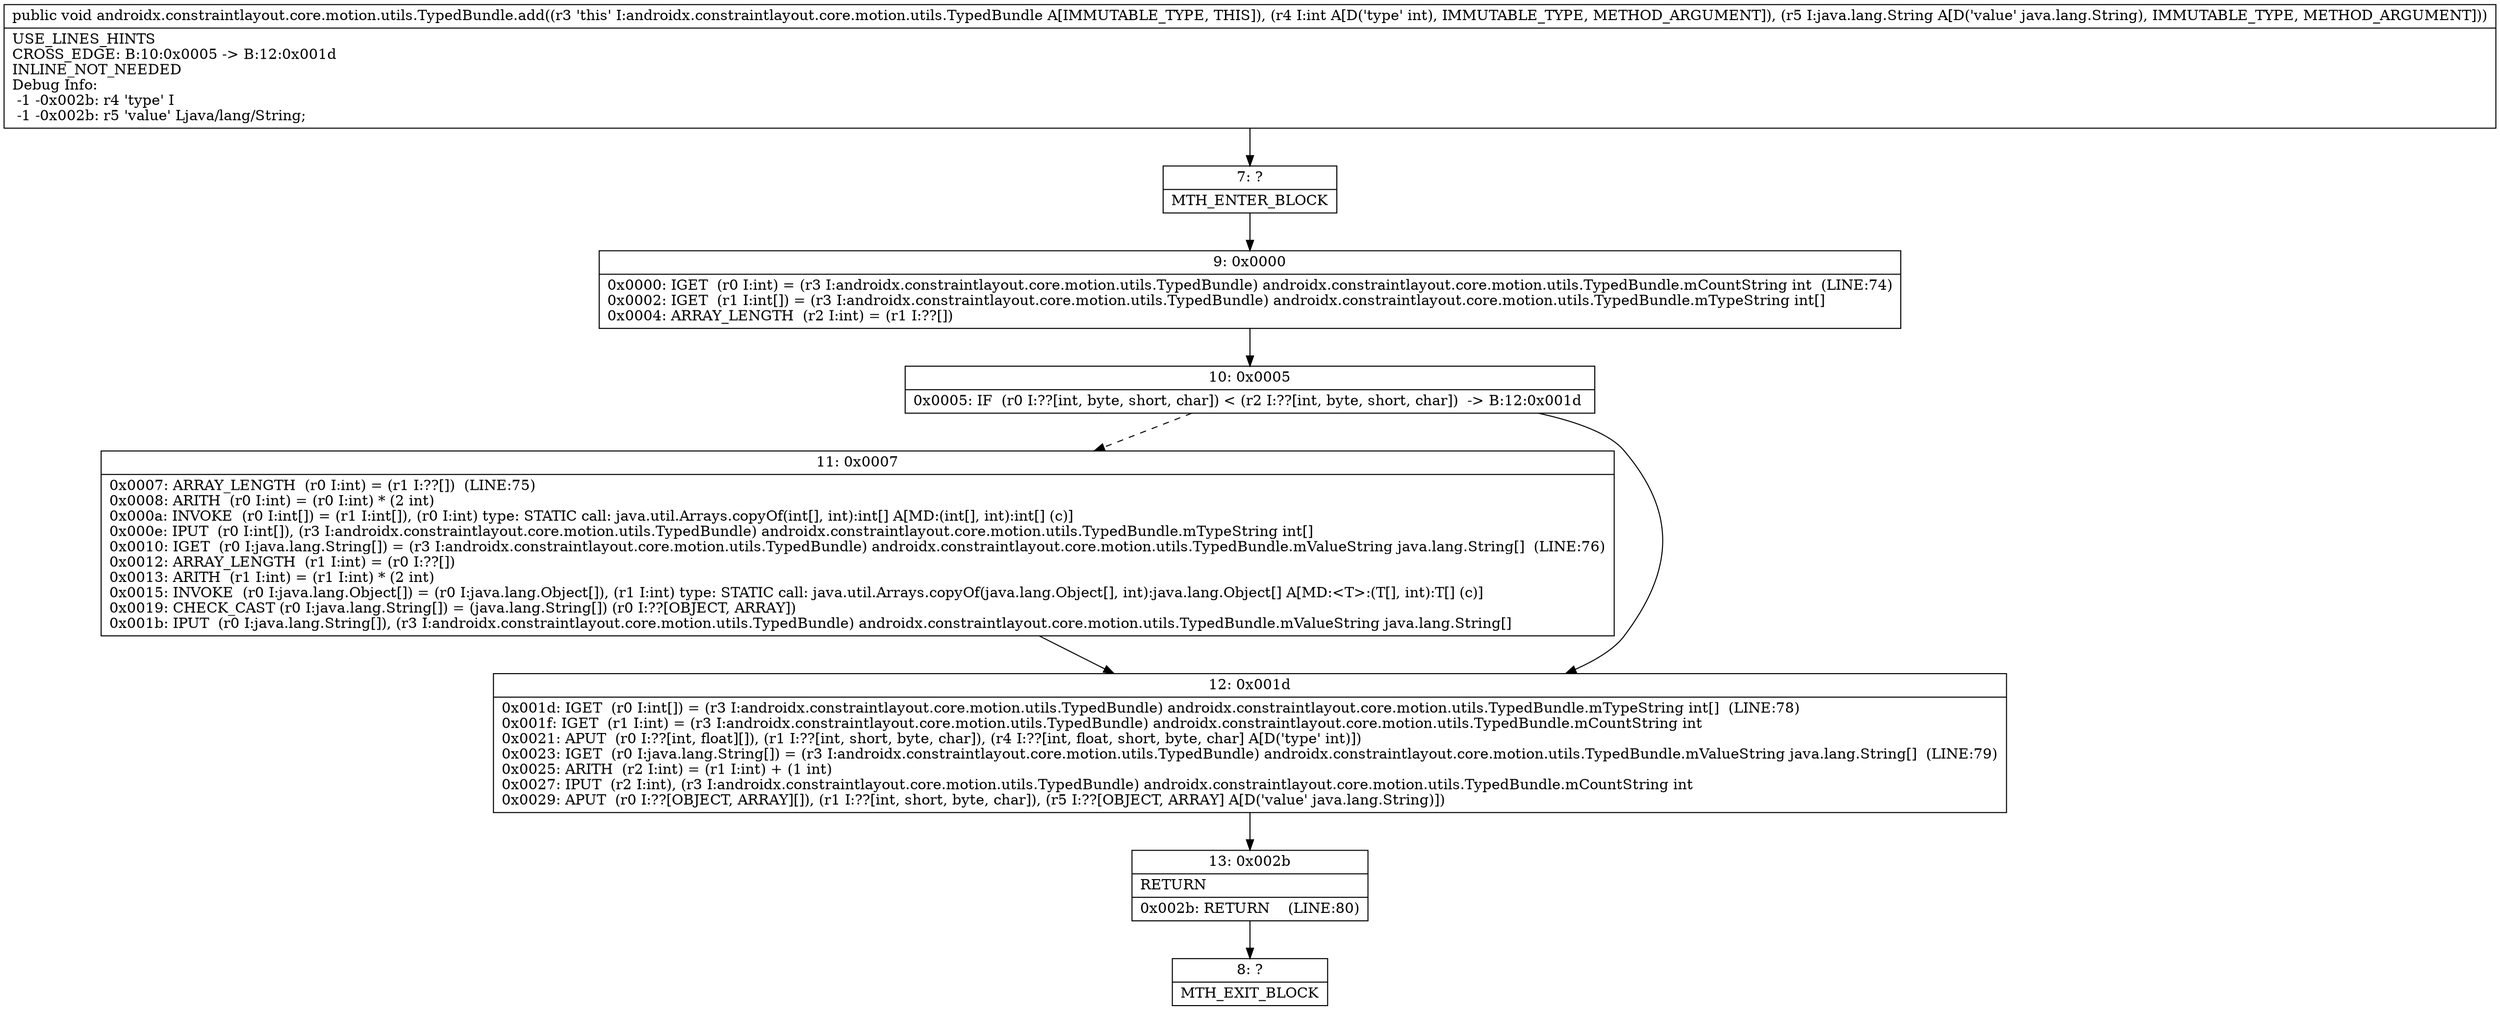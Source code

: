 digraph "CFG forandroidx.constraintlayout.core.motion.utils.TypedBundle.add(ILjava\/lang\/String;)V" {
Node_7 [shape=record,label="{7\:\ ?|MTH_ENTER_BLOCK\l}"];
Node_9 [shape=record,label="{9\:\ 0x0000|0x0000: IGET  (r0 I:int) = (r3 I:androidx.constraintlayout.core.motion.utils.TypedBundle) androidx.constraintlayout.core.motion.utils.TypedBundle.mCountString int  (LINE:74)\l0x0002: IGET  (r1 I:int[]) = (r3 I:androidx.constraintlayout.core.motion.utils.TypedBundle) androidx.constraintlayout.core.motion.utils.TypedBundle.mTypeString int[] \l0x0004: ARRAY_LENGTH  (r2 I:int) = (r1 I:??[]) \l}"];
Node_10 [shape=record,label="{10\:\ 0x0005|0x0005: IF  (r0 I:??[int, byte, short, char]) \< (r2 I:??[int, byte, short, char])  \-\> B:12:0x001d \l}"];
Node_11 [shape=record,label="{11\:\ 0x0007|0x0007: ARRAY_LENGTH  (r0 I:int) = (r1 I:??[])  (LINE:75)\l0x0008: ARITH  (r0 I:int) = (r0 I:int) * (2 int) \l0x000a: INVOKE  (r0 I:int[]) = (r1 I:int[]), (r0 I:int) type: STATIC call: java.util.Arrays.copyOf(int[], int):int[] A[MD:(int[], int):int[] (c)]\l0x000e: IPUT  (r0 I:int[]), (r3 I:androidx.constraintlayout.core.motion.utils.TypedBundle) androidx.constraintlayout.core.motion.utils.TypedBundle.mTypeString int[] \l0x0010: IGET  (r0 I:java.lang.String[]) = (r3 I:androidx.constraintlayout.core.motion.utils.TypedBundle) androidx.constraintlayout.core.motion.utils.TypedBundle.mValueString java.lang.String[]  (LINE:76)\l0x0012: ARRAY_LENGTH  (r1 I:int) = (r0 I:??[]) \l0x0013: ARITH  (r1 I:int) = (r1 I:int) * (2 int) \l0x0015: INVOKE  (r0 I:java.lang.Object[]) = (r0 I:java.lang.Object[]), (r1 I:int) type: STATIC call: java.util.Arrays.copyOf(java.lang.Object[], int):java.lang.Object[] A[MD:\<T\>:(T[], int):T[] (c)]\l0x0019: CHECK_CAST (r0 I:java.lang.String[]) = (java.lang.String[]) (r0 I:??[OBJECT, ARRAY]) \l0x001b: IPUT  (r0 I:java.lang.String[]), (r3 I:androidx.constraintlayout.core.motion.utils.TypedBundle) androidx.constraintlayout.core.motion.utils.TypedBundle.mValueString java.lang.String[] \l}"];
Node_12 [shape=record,label="{12\:\ 0x001d|0x001d: IGET  (r0 I:int[]) = (r3 I:androidx.constraintlayout.core.motion.utils.TypedBundle) androidx.constraintlayout.core.motion.utils.TypedBundle.mTypeString int[]  (LINE:78)\l0x001f: IGET  (r1 I:int) = (r3 I:androidx.constraintlayout.core.motion.utils.TypedBundle) androidx.constraintlayout.core.motion.utils.TypedBundle.mCountString int \l0x0021: APUT  (r0 I:??[int, float][]), (r1 I:??[int, short, byte, char]), (r4 I:??[int, float, short, byte, char] A[D('type' int)]) \l0x0023: IGET  (r0 I:java.lang.String[]) = (r3 I:androidx.constraintlayout.core.motion.utils.TypedBundle) androidx.constraintlayout.core.motion.utils.TypedBundle.mValueString java.lang.String[]  (LINE:79)\l0x0025: ARITH  (r2 I:int) = (r1 I:int) + (1 int) \l0x0027: IPUT  (r2 I:int), (r3 I:androidx.constraintlayout.core.motion.utils.TypedBundle) androidx.constraintlayout.core.motion.utils.TypedBundle.mCountString int \l0x0029: APUT  (r0 I:??[OBJECT, ARRAY][]), (r1 I:??[int, short, byte, char]), (r5 I:??[OBJECT, ARRAY] A[D('value' java.lang.String)]) \l}"];
Node_13 [shape=record,label="{13\:\ 0x002b|RETURN\l|0x002b: RETURN    (LINE:80)\l}"];
Node_8 [shape=record,label="{8\:\ ?|MTH_EXIT_BLOCK\l}"];
MethodNode[shape=record,label="{public void androidx.constraintlayout.core.motion.utils.TypedBundle.add((r3 'this' I:androidx.constraintlayout.core.motion.utils.TypedBundle A[IMMUTABLE_TYPE, THIS]), (r4 I:int A[D('type' int), IMMUTABLE_TYPE, METHOD_ARGUMENT]), (r5 I:java.lang.String A[D('value' java.lang.String), IMMUTABLE_TYPE, METHOD_ARGUMENT]))  | USE_LINES_HINTS\lCROSS_EDGE: B:10:0x0005 \-\> B:12:0x001d\lINLINE_NOT_NEEDED\lDebug Info:\l  \-1 \-0x002b: r4 'type' I\l  \-1 \-0x002b: r5 'value' Ljava\/lang\/String;\l}"];
MethodNode -> Node_7;Node_7 -> Node_9;
Node_9 -> Node_10;
Node_10 -> Node_11[style=dashed];
Node_10 -> Node_12;
Node_11 -> Node_12;
Node_12 -> Node_13;
Node_13 -> Node_8;
}

